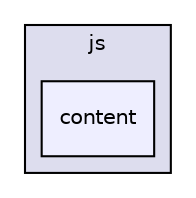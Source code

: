 digraph "libs/angular/angular-material-fileinput-master/bower_components/angular-material/modules/js/content" {
  compound=true
  node [ fontsize="10", fontname="Helvetica"];
  edge [ labelfontsize="10", labelfontname="Helvetica"];
  subgraph clusterdir_d897d99c4631079a19f1e8c9bbae1589 {
    graph [ bgcolor="#ddddee", pencolor="black", label="js" fontname="Helvetica", fontsize="10", URL="dir_d897d99c4631079a19f1e8c9bbae1589.html"]
  dir_8afc5e0cae0f7c72b1db19b3647484e6 [shape=box, label="content", style="filled", fillcolor="#eeeeff", pencolor="black", URL="dir_8afc5e0cae0f7c72b1db19b3647484e6.html"];
  }
}
